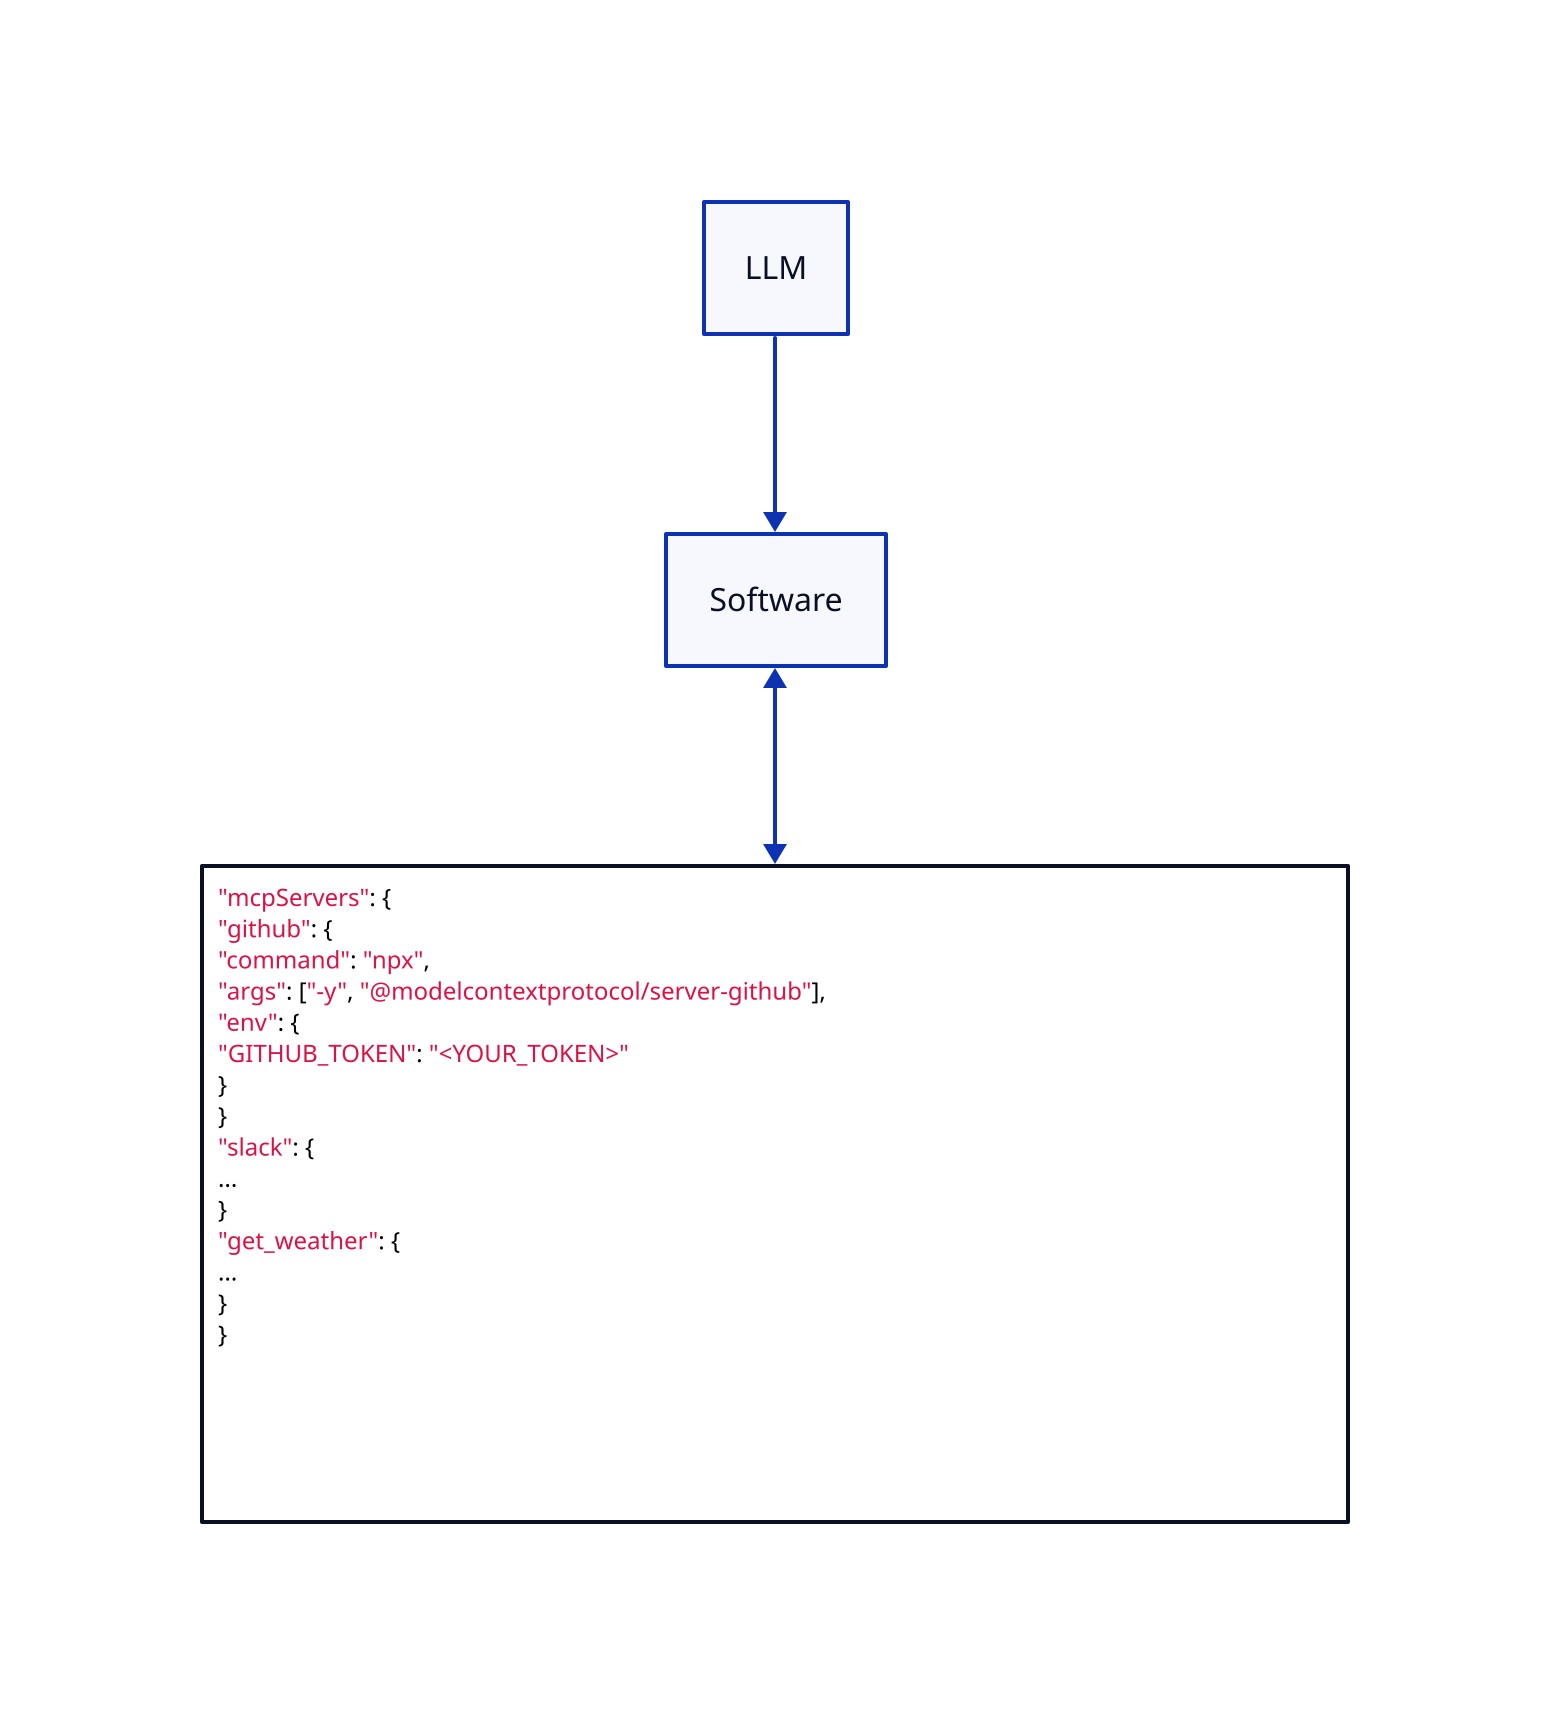 spec: |js
  "mcpServers": {
    "github": {
      "command": "npx",
      "args": ["-y", "@modelcontextprotocol/server-github"],
      "env": {
        "GITHUB_TOKEN": "<YOUR_TOKEN>"
      }
    }
    "slack": {
        ...
    }
    "get_weather": {
        ...
    }
  }
|

LLM -> Software <-> spec
